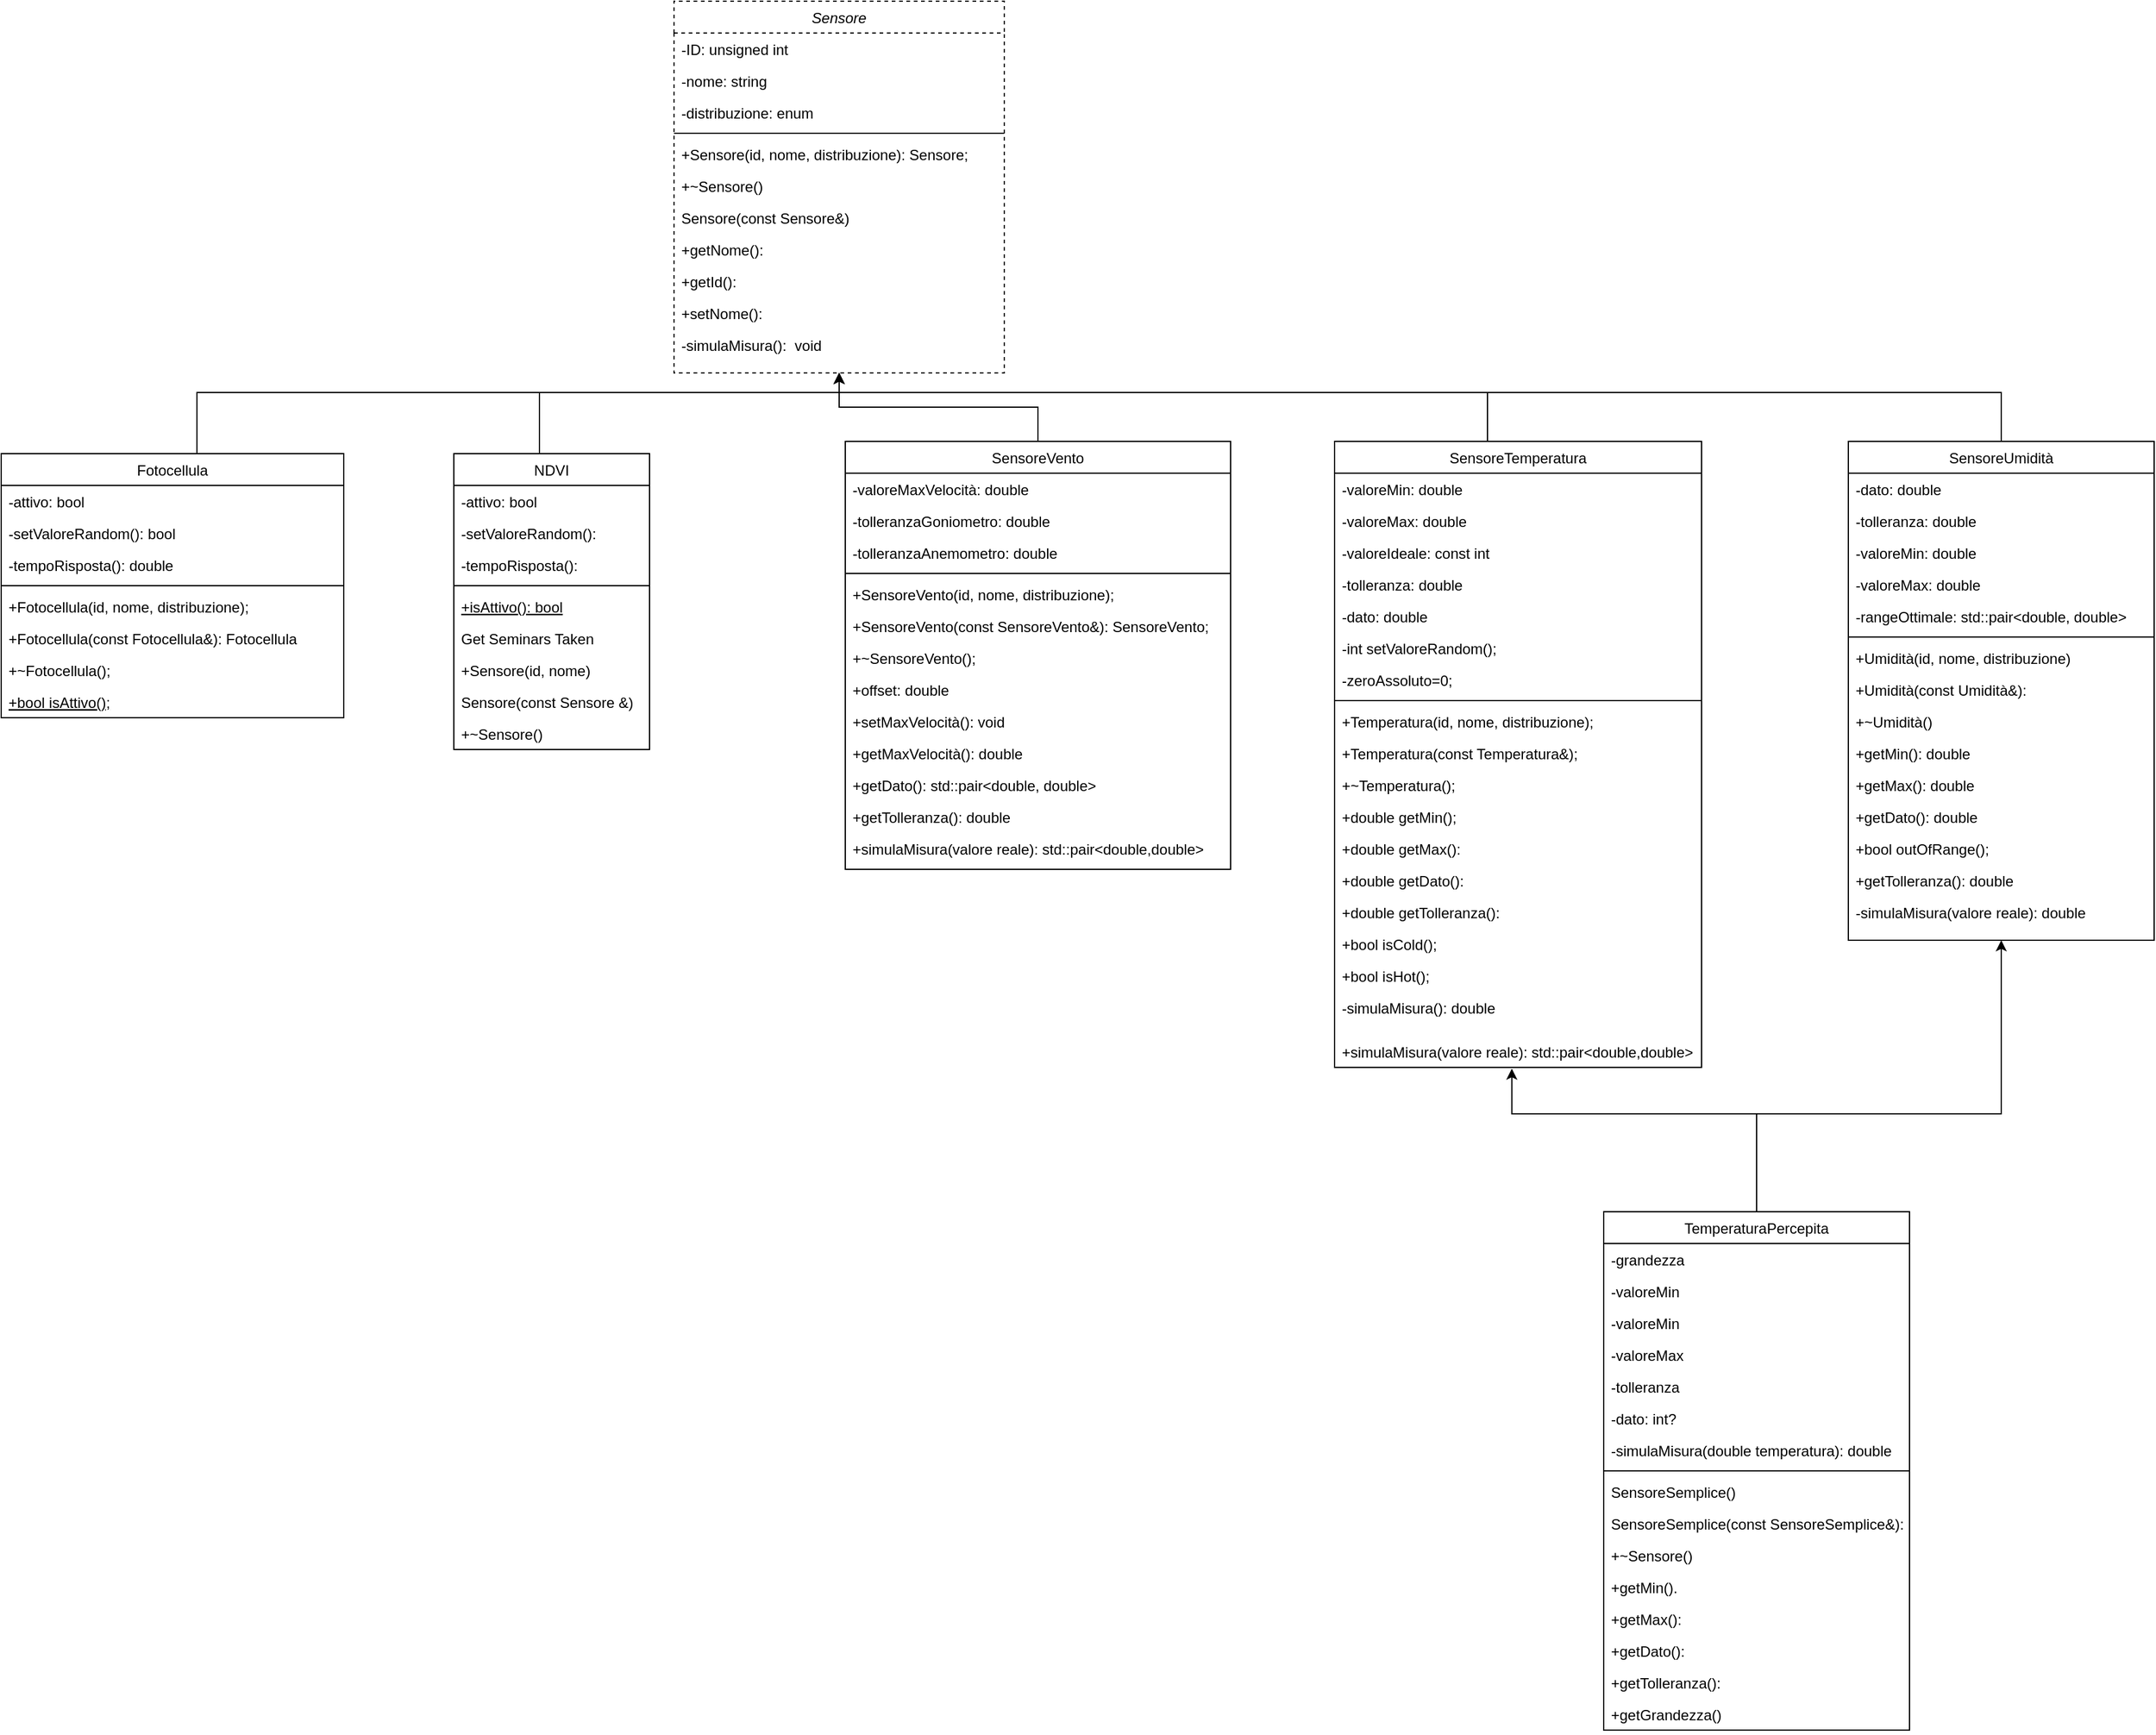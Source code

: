 <mxfile version="24.3.1" type="github">
  <diagram id="C5RBs43oDa-KdzZeNtuy" name="Page-1">
    <mxGraphModel dx="1877" dy="557" grid="1" gridSize="10" guides="1" tooltips="1" connect="0" arrows="1" fold="1" page="1" pageScale="1" pageWidth="827" pageHeight="1169" math="0" shadow="0">
      <root>
        <mxCell id="WIyWlLk6GJQsqaUBKTNV-0" />
        <mxCell id="WIyWlLk6GJQsqaUBKTNV-1" parent="WIyWlLk6GJQsqaUBKTNV-0" />
        <mxCell id="zkfFHV4jXpPFQw0GAbJ--0" value="Sensore" style="swimlane;fontStyle=2;align=center;verticalAlign=top;childLayout=stackLayout;horizontal=1;startSize=26;horizontalStack=0;resizeParent=1;resizeLast=0;collapsible=1;marginBottom=0;rounded=0;shadow=0;strokeWidth=1;dashed=1;" parent="WIyWlLk6GJQsqaUBKTNV-1" vertex="1">
          <mxGeometry x="390" y="40" width="270" height="304" as="geometry">
            <mxRectangle x="230" y="140" width="160" height="26" as="alternateBounds" />
          </mxGeometry>
        </mxCell>
        <mxCell id="zkfFHV4jXpPFQw0GAbJ--1" value="-ID: unsigned int" style="text;align=left;verticalAlign=top;spacingLeft=4;spacingRight=4;overflow=hidden;rotatable=0;points=[[0,0.5],[1,0.5]];portConstraint=eastwest;" parent="zkfFHV4jXpPFQw0GAbJ--0" vertex="1">
          <mxGeometry y="26" width="270" height="26" as="geometry" />
        </mxCell>
        <mxCell id="zkfFHV4jXpPFQw0GAbJ--2" value="-nome: string" style="text;align=left;verticalAlign=top;spacingLeft=4;spacingRight=4;overflow=hidden;rotatable=0;points=[[0,0.5],[1,0.5]];portConstraint=eastwest;rounded=0;shadow=0;html=0;" parent="zkfFHV4jXpPFQw0GAbJ--0" vertex="1">
          <mxGeometry y="52" width="270" height="26" as="geometry" />
        </mxCell>
        <mxCell id="kGEl8Q1DOdGZULS669kn-4" value="-distribuzione: enum" style="text;align=left;verticalAlign=top;spacingLeft=4;spacingRight=4;overflow=hidden;rotatable=0;points=[[0,0.5],[1,0.5]];portConstraint=eastwest;rounded=0;shadow=0;html=0;" parent="zkfFHV4jXpPFQw0GAbJ--0" vertex="1">
          <mxGeometry y="78" width="270" height="26" as="geometry" />
        </mxCell>
        <mxCell id="zkfFHV4jXpPFQw0GAbJ--4" value="" style="line;html=1;strokeWidth=1;align=left;verticalAlign=middle;spacingTop=-1;spacingLeft=3;spacingRight=3;rotatable=0;labelPosition=right;points=[];portConstraint=eastwest;" parent="zkfFHV4jXpPFQw0GAbJ--0" vertex="1">
          <mxGeometry y="104" width="270" height="8" as="geometry" />
        </mxCell>
        <mxCell id="zkfFHV4jXpPFQw0GAbJ--5" value="+Sensore(id, nome, distribuzione): Sensore;" style="text;align=left;verticalAlign=top;spacingLeft=4;spacingRight=4;overflow=hidden;rotatable=0;points=[[0,0.5],[1,0.5]];portConstraint=eastwest;" parent="zkfFHV4jXpPFQw0GAbJ--0" vertex="1">
          <mxGeometry y="112" width="270" height="26" as="geometry" />
        </mxCell>
        <mxCell id="AxRM9cbiCT73EP6zyEeg-0" value="+~Sensore()" style="text;align=left;verticalAlign=top;spacingLeft=4;spacingRight=4;overflow=hidden;rotatable=0;points=[[0,0.5],[1,0.5]];portConstraint=eastwest;" parent="zkfFHV4jXpPFQw0GAbJ--0" vertex="1">
          <mxGeometry y="138" width="270" height="26" as="geometry" />
        </mxCell>
        <mxCell id="AxRM9cbiCT73EP6zyEeg-1" value="Sensore(const Sensore&amp;amp;)" style="text;strokeColor=none;fillColor=none;align=left;verticalAlign=top;spacingLeft=4;spacingRight=4;overflow=hidden;rotatable=0;points=[[0,0.5],[1,0.5]];portConstraint=eastwest;whiteSpace=wrap;html=1;" parent="zkfFHV4jXpPFQw0GAbJ--0" vertex="1">
          <mxGeometry y="164" width="270" height="26" as="geometry" />
        </mxCell>
        <mxCell id="AxRM9cbiCT73EP6zyEeg-2" value="+getNome():&amp;nbsp;" style="text;strokeColor=none;fillColor=none;align=left;verticalAlign=top;spacingLeft=4;spacingRight=4;overflow=hidden;rotatable=0;points=[[0,0.5],[1,0.5]];portConstraint=eastwest;whiteSpace=wrap;html=1;" parent="zkfFHV4jXpPFQw0GAbJ--0" vertex="1">
          <mxGeometry y="190" width="270" height="26" as="geometry" />
        </mxCell>
        <mxCell id="AxRM9cbiCT73EP6zyEeg-3" value="+getId():&amp;nbsp;" style="text;strokeColor=none;fillColor=none;align=left;verticalAlign=top;spacingLeft=4;spacingRight=4;overflow=hidden;rotatable=0;points=[[0,0.5],[1,0.5]];portConstraint=eastwest;whiteSpace=wrap;html=1;dashed=1;" parent="zkfFHV4jXpPFQw0GAbJ--0" vertex="1">
          <mxGeometry y="216" width="270" height="26" as="geometry" />
        </mxCell>
        <mxCell id="AxRM9cbiCT73EP6zyEeg-4" value="+setNome():&amp;nbsp;" style="text;strokeColor=none;fillColor=none;align=left;verticalAlign=top;spacingLeft=4;spacingRight=4;overflow=hidden;rotatable=0;points=[[0,0.5],[1,0.5]];portConstraint=eastwest;whiteSpace=wrap;html=1;" parent="zkfFHV4jXpPFQw0GAbJ--0" vertex="1">
          <mxGeometry y="242" width="270" height="26" as="geometry" />
        </mxCell>
        <mxCell id="7-_E1DtSkSHsQcUA3A1I-1" value="-simulaMisura():&amp;nbsp; void" style="text;strokeColor=none;fillColor=none;align=left;verticalAlign=top;spacingLeft=4;spacingRight=4;overflow=hidden;rotatable=0;points=[[0,0.5],[1,0.5]];portConstraint=eastwest;whiteSpace=wrap;html=1;" vertex="1" parent="zkfFHV4jXpPFQw0GAbJ--0">
          <mxGeometry y="268" width="270" height="36" as="geometry" />
        </mxCell>
        <mxCell id="r5KGYuu5yckSPK76WvNz-46" style="edgeStyle=orthogonalEdgeStyle;rounded=0;orthogonalLoop=1;jettySize=auto;html=1;entryX=0.5;entryY=1;entryDx=0;entryDy=0;" parent="WIyWlLk6GJQsqaUBKTNV-1" source="zkfFHV4jXpPFQw0GAbJ--6" target="zkfFHV4jXpPFQw0GAbJ--0" edge="1">
          <mxGeometry relative="1" as="geometry">
            <Array as="points">
              <mxPoint y="360" />
              <mxPoint x="525" y="360" />
            </Array>
          </mxGeometry>
        </mxCell>
        <mxCell id="zkfFHV4jXpPFQw0GAbJ--6" value="Fotocellula" style="swimlane;fontStyle=0;align=center;verticalAlign=top;childLayout=stackLayout;horizontal=1;startSize=26;horizontalStack=0;resizeParent=1;resizeLast=0;collapsible=1;marginBottom=0;rounded=0;shadow=0;strokeWidth=1;" parent="WIyWlLk6GJQsqaUBKTNV-1" vertex="1">
          <mxGeometry x="-160" y="410" width="280" height="216" as="geometry">
            <mxRectangle x="130" y="380" width="160" height="26" as="alternateBounds" />
          </mxGeometry>
        </mxCell>
        <mxCell id="zkfFHV4jXpPFQw0GAbJ--7" value="-attivo: bool" style="text;align=left;verticalAlign=top;spacingLeft=4;spacingRight=4;overflow=hidden;rotatable=0;points=[[0,0.5],[1,0.5]];portConstraint=eastwest;" parent="zkfFHV4jXpPFQw0GAbJ--6" vertex="1">
          <mxGeometry y="26" width="280" height="26" as="geometry" />
        </mxCell>
        <mxCell id="zkfFHV4jXpPFQw0GAbJ--22" value="-setValoreRandom(): bool" style="text;align=left;verticalAlign=top;spacingLeft=4;spacingRight=4;overflow=hidden;rotatable=0;points=[[0,0.5],[1,0.5]];portConstraint=eastwest;rounded=0;shadow=0;html=0;" parent="zkfFHV4jXpPFQw0GAbJ--6" vertex="1">
          <mxGeometry y="52" width="280" height="26" as="geometry" />
        </mxCell>
        <mxCell id="zkfFHV4jXpPFQw0GAbJ--8" value="-tempoRisposta(): double" style="text;align=left;verticalAlign=top;spacingLeft=4;spacingRight=4;overflow=hidden;rotatable=0;points=[[0,0.5],[1,0.5]];portConstraint=eastwest;rounded=0;shadow=0;html=0;" parent="zkfFHV4jXpPFQw0GAbJ--6" vertex="1">
          <mxGeometry y="78" width="280" height="26" as="geometry" />
        </mxCell>
        <mxCell id="zkfFHV4jXpPFQw0GAbJ--9" value="" style="line;html=1;strokeWidth=1;align=left;verticalAlign=middle;spacingTop=-1;spacingLeft=3;spacingRight=3;rotatable=0;labelPosition=right;points=[];portConstraint=eastwest;" parent="zkfFHV4jXpPFQw0GAbJ--6" vertex="1">
          <mxGeometry y="104" width="280" height="8" as="geometry" />
        </mxCell>
        <mxCell id="2eXR21k5orfcxpdaNGpo-8" value="+Fotocellula(id, nome, distribuzione);" style="text;align=left;verticalAlign=top;spacingLeft=4;spacingRight=4;overflow=hidden;rotatable=0;points=[[0,0.5],[1,0.5]];portConstraint=eastwest;" parent="zkfFHV4jXpPFQw0GAbJ--6" vertex="1">
          <mxGeometry y="112" width="280" height="26" as="geometry" />
        </mxCell>
        <mxCell id="bb93dg1l9wnaErBqIvQL-0" value="+Fotocellula(const Fotocellula&amp;): Fotocellula" style="text;align=left;verticalAlign=top;spacingLeft=4;spacingRight=4;overflow=hidden;rotatable=0;points=[[0,0.5],[1,0.5]];portConstraint=eastwest;" parent="zkfFHV4jXpPFQw0GAbJ--6" vertex="1">
          <mxGeometry y="138" width="280" height="26" as="geometry" />
        </mxCell>
        <mxCell id="2eXR21k5orfcxpdaNGpo-9" value="+~Fotocellula();" style="text;align=left;verticalAlign=top;spacingLeft=4;spacingRight=4;overflow=hidden;rotatable=0;points=[[0,0.5],[1,0.5]];portConstraint=eastwest;" parent="zkfFHV4jXpPFQw0GAbJ--6" vertex="1">
          <mxGeometry y="164" width="280" height="26" as="geometry" />
        </mxCell>
        <mxCell id="zkfFHV4jXpPFQw0GAbJ--10" value="+bool isAttivo();" style="text;align=left;verticalAlign=top;spacingLeft=4;spacingRight=4;overflow=hidden;rotatable=0;points=[[0,0.5],[1,0.5]];portConstraint=eastwest;fontStyle=4" parent="zkfFHV4jXpPFQw0GAbJ--6" vertex="1">
          <mxGeometry y="190" width="280" height="26" as="geometry" />
        </mxCell>
        <mxCell id="r5KGYuu5yckSPK76WvNz-45" style="edgeStyle=orthogonalEdgeStyle;rounded=0;orthogonalLoop=1;jettySize=auto;html=1;entryX=0.5;entryY=1;entryDx=0;entryDy=0;" parent="WIyWlLk6GJQsqaUBKTNV-1" target="zkfFHV4jXpPFQw0GAbJ--0" edge="1">
          <mxGeometry relative="1" as="geometry">
            <Array as="points">
              <mxPoint x="1055" y="360" />
              <mxPoint x="525" y="360" />
            </Array>
            <mxPoint x="1055" y="400" as="sourcePoint" />
          </mxGeometry>
        </mxCell>
        <mxCell id="r5KGYuu5yckSPK76WvNz-47" style="edgeStyle=orthogonalEdgeStyle;rounded=0;orthogonalLoop=1;jettySize=auto;html=1;entryX=0.5;entryY=1;entryDx=0;entryDy=0;" parent="WIyWlLk6GJQsqaUBKTNV-1" source="AxRM9cbiCT73EP6zyEeg-12" target="zkfFHV4jXpPFQw0GAbJ--0" edge="1">
          <mxGeometry relative="1" as="geometry" />
        </mxCell>
        <mxCell id="AxRM9cbiCT73EP6zyEeg-12" value="SensoreVento" style="swimlane;fontStyle=0;align=center;verticalAlign=top;childLayout=stackLayout;horizontal=1;startSize=26;horizontalStack=0;resizeParent=1;resizeLast=0;collapsible=1;marginBottom=0;rounded=0;shadow=0;strokeWidth=1;" parent="WIyWlLk6GJQsqaUBKTNV-1" vertex="1">
          <mxGeometry x="530" y="400" width="315" height="350" as="geometry">
            <mxRectangle x="550" y="140" width="160" height="26" as="alternateBounds" />
          </mxGeometry>
        </mxCell>
        <mxCell id="r5KGYuu5yckSPK76WvNz-22" value="-valoreMaxVelocità: double" style="text;align=left;verticalAlign=top;spacingLeft=4;spacingRight=4;overflow=hidden;rotatable=0;points=[[0,0.5],[1,0.5]];portConstraint=eastwest;rounded=0;shadow=0;html=0;" parent="AxRM9cbiCT73EP6zyEeg-12" vertex="1">
          <mxGeometry y="26" width="315" height="26" as="geometry" />
        </mxCell>
        <mxCell id="r5KGYuu5yckSPK76WvNz-23" value="-tolleranzaGoniometro: double" style="text;align=left;verticalAlign=top;spacingLeft=4;spacingRight=4;overflow=hidden;rotatable=0;points=[[0,0.5],[1,0.5]];portConstraint=eastwest;rounded=0;shadow=0;html=0;" parent="AxRM9cbiCT73EP6zyEeg-12" vertex="1">
          <mxGeometry y="52" width="315" height="26" as="geometry" />
        </mxCell>
        <mxCell id="kGEl8Q1DOdGZULS669kn-0" value="-tolleranzaAnemometro: double" style="text;align=left;verticalAlign=top;spacingLeft=4;spacingRight=4;overflow=hidden;rotatable=0;points=[[0,0.5],[1,0.5]];portConstraint=eastwest;rounded=0;shadow=0;html=0;" parent="AxRM9cbiCT73EP6zyEeg-12" vertex="1">
          <mxGeometry y="78" width="315" height="26" as="geometry" />
        </mxCell>
        <mxCell id="AxRM9cbiCT73EP6zyEeg-19" value="" style="line;html=1;strokeWidth=1;align=left;verticalAlign=middle;spacingTop=-1;spacingLeft=3;spacingRight=3;rotatable=0;labelPosition=right;points=[];portConstraint=eastwest;" parent="AxRM9cbiCT73EP6zyEeg-12" vertex="1">
          <mxGeometry y="104" width="315" height="8" as="geometry" />
        </mxCell>
        <mxCell id="AxRM9cbiCT73EP6zyEeg-20" value="+SensoreVento(id, nome, distribuzione);" style="text;align=left;verticalAlign=top;spacingLeft=4;spacingRight=4;overflow=hidden;rotatable=0;points=[[0,0.5],[1,0.5]];portConstraint=eastwest;" parent="AxRM9cbiCT73EP6zyEeg-12" vertex="1">
          <mxGeometry y="112" width="315" height="26" as="geometry" />
        </mxCell>
        <mxCell id="AxRM9cbiCT73EP6zyEeg-21" value="+SensoreVento(const SensoreVento&amp;): SensoreVento;" style="text;align=left;verticalAlign=top;spacingLeft=4;spacingRight=4;overflow=hidden;rotatable=0;points=[[0,0.5],[1,0.5]];portConstraint=eastwest;" parent="AxRM9cbiCT73EP6zyEeg-12" vertex="1">
          <mxGeometry y="138" width="315" height="26" as="geometry" />
        </mxCell>
        <mxCell id="AxRM9cbiCT73EP6zyEeg-22" value="+~SensoreVento();" style="text;align=left;verticalAlign=top;spacingLeft=4;spacingRight=4;overflow=hidden;rotatable=0;points=[[0,0.5],[1,0.5]];portConstraint=eastwest;" parent="AxRM9cbiCT73EP6zyEeg-12" vertex="1">
          <mxGeometry y="164" width="315" height="26" as="geometry" />
        </mxCell>
        <mxCell id="AxRM9cbiCT73EP6zyEeg-16" value="+offset: double" style="text;align=left;verticalAlign=top;spacingLeft=4;spacingRight=4;overflow=hidden;rotatable=0;points=[[0,0.5],[1,0.5]];portConstraint=eastwest;rounded=0;shadow=0;html=0;" parent="AxRM9cbiCT73EP6zyEeg-12" vertex="1">
          <mxGeometry y="190" width="315" height="26" as="geometry" />
        </mxCell>
        <mxCell id="AxRM9cbiCT73EP6zyEeg-23" value="+setMax&lt;span style=&quot;text-wrap: nowrap;&quot;&gt;Velocità&lt;/span&gt;(): void" style="text;strokeColor=none;fillColor=none;align=left;verticalAlign=top;spacingLeft=4;spacingRight=4;overflow=hidden;rotatable=0;points=[[0,0.5],[1,0.5]];portConstraint=eastwest;whiteSpace=wrap;html=1;" parent="AxRM9cbiCT73EP6zyEeg-12" vertex="1">
          <mxGeometry y="216" width="315" height="26" as="geometry" />
        </mxCell>
        <mxCell id="AxRM9cbiCT73EP6zyEeg-24" value="+getMax&lt;span style=&quot;text-wrap: nowrap;&quot;&gt;Velocità&lt;/span&gt;(): double" style="text;strokeColor=none;fillColor=none;align=left;verticalAlign=top;spacingLeft=4;spacingRight=4;overflow=hidden;rotatable=0;points=[[0,0.5],[1,0.5]];portConstraint=eastwest;whiteSpace=wrap;html=1;" parent="AxRM9cbiCT73EP6zyEeg-12" vertex="1">
          <mxGeometry y="242" width="315" height="26" as="geometry" />
        </mxCell>
        <mxCell id="AxRM9cbiCT73EP6zyEeg-25" value="+getDato(): std::pair&amp;lt;double, double&amp;gt;" style="text;strokeColor=none;fillColor=none;align=left;verticalAlign=top;spacingLeft=4;spacingRight=4;overflow=hidden;rotatable=0;points=[[0,0.5],[1,0.5]];portConstraint=eastwest;whiteSpace=wrap;html=1;" parent="AxRM9cbiCT73EP6zyEeg-12" vertex="1">
          <mxGeometry y="268" width="315" height="26" as="geometry" />
        </mxCell>
        <mxCell id="AxRM9cbiCT73EP6zyEeg-26" value="+getTolleranza(): double" style="text;strokeColor=none;fillColor=none;align=left;verticalAlign=top;spacingLeft=4;spacingRight=4;overflow=hidden;rotatable=0;points=[[0,0.5],[1,0.5]];portConstraint=eastwest;whiteSpace=wrap;html=1;" parent="AxRM9cbiCT73EP6zyEeg-12" vertex="1">
          <mxGeometry y="294" width="315" height="26" as="geometry" />
        </mxCell>
        <mxCell id="kGEl8Q1DOdGZULS669kn-6" value="+simulaMisura(valore reale): std::pair&amp;lt;double,double&amp;gt;" style="text;strokeColor=none;fillColor=none;align=left;verticalAlign=top;spacingLeft=4;spacingRight=4;overflow=hidden;rotatable=0;points=[[0,0.5],[1,0.5]];portConstraint=eastwest;whiteSpace=wrap;html=1;" parent="AxRM9cbiCT73EP6zyEeg-12" vertex="1">
          <mxGeometry y="320" width="315" height="30" as="geometry" />
        </mxCell>
        <mxCell id="r5KGYuu5yckSPK76WvNz-1" value="SensoreTemperatura" style="swimlane;fontStyle=0;align=center;verticalAlign=top;childLayout=stackLayout;horizontal=1;startSize=26;horizontalStack=0;resizeParent=1;resizeLast=0;collapsible=1;marginBottom=0;rounded=0;shadow=0;strokeWidth=1;" parent="WIyWlLk6GJQsqaUBKTNV-1" vertex="1">
          <mxGeometry x="930" y="400" width="300" height="512" as="geometry">
            <mxRectangle x="550" y="140" width="160" height="26" as="alternateBounds" />
          </mxGeometry>
        </mxCell>
        <mxCell id="r5KGYuu5yckSPK76WvNz-3" value="-valoreMin: double" style="text;align=left;verticalAlign=top;spacingLeft=4;spacingRight=4;overflow=hidden;rotatable=0;points=[[0,0.5],[1,0.5]];portConstraint=eastwest;rounded=0;shadow=0;html=0;" parent="r5KGYuu5yckSPK76WvNz-1" vertex="1">
          <mxGeometry y="26" width="300" height="26" as="geometry" />
        </mxCell>
        <mxCell id="r5KGYuu5yckSPK76WvNz-5" value="-valoreMax: double" style="text;align=left;verticalAlign=top;spacingLeft=4;spacingRight=4;overflow=hidden;rotatable=0;points=[[0,0.5],[1,0.5]];portConstraint=eastwest;rounded=0;shadow=0;html=0;" parent="r5KGYuu5yckSPK76WvNz-1" vertex="1">
          <mxGeometry y="52" width="300" height="26" as="geometry" />
        </mxCell>
        <mxCell id="2eXR21k5orfcxpdaNGpo-2" value="-valoreIdeale: const int" style="text;align=left;verticalAlign=top;spacingLeft=4;spacingRight=4;overflow=hidden;rotatable=0;points=[[0,0.5],[1,0.5]];portConstraint=eastwest;rounded=0;shadow=0;html=0;" parent="r5KGYuu5yckSPK76WvNz-1" vertex="1">
          <mxGeometry y="78" width="300" height="26" as="geometry" />
        </mxCell>
        <mxCell id="r5KGYuu5yckSPK76WvNz-6" value="-tolleranza: double" style="text;align=left;verticalAlign=top;spacingLeft=4;spacingRight=4;overflow=hidden;rotatable=0;points=[[0,0.5],[1,0.5]];portConstraint=eastwest;rounded=0;shadow=0;html=0;" parent="r5KGYuu5yckSPK76WvNz-1" vertex="1">
          <mxGeometry y="104" width="300" height="26" as="geometry" />
        </mxCell>
        <mxCell id="r5KGYuu5yckSPK76WvNz-7" value="-dato: double" style="text;strokeColor=none;fillColor=none;align=left;verticalAlign=top;spacingLeft=4;spacingRight=4;overflow=hidden;rotatable=0;points=[[0,0.5],[1,0.5]];portConstraint=eastwest;whiteSpace=wrap;html=1;" parent="r5KGYuu5yckSPK76WvNz-1" vertex="1">
          <mxGeometry y="130" width="300" height="26" as="geometry" />
        </mxCell>
        <mxCell id="r5KGYuu5yckSPK76WvNz-8" value="-int setValoreRandom();" style="text;align=left;verticalAlign=top;spacingLeft=4;spacingRight=4;overflow=hidden;rotatable=0;points=[[0,0.5],[1,0.5]];portConstraint=eastwest;rounded=0;shadow=0;html=0;" parent="r5KGYuu5yckSPK76WvNz-1" vertex="1">
          <mxGeometry y="156" width="300" height="26" as="geometry" />
        </mxCell>
        <mxCell id="bb93dg1l9wnaErBqIvQL-2" value="-zeroAssoluto=0;" style="text;align=left;verticalAlign=top;spacingLeft=4;spacingRight=4;overflow=hidden;rotatable=0;points=[[0,0.5],[1,0.5]];portConstraint=eastwest;rounded=0;shadow=0;html=0;" parent="r5KGYuu5yckSPK76WvNz-1" vertex="1">
          <mxGeometry y="182" width="300" height="26" as="geometry" />
        </mxCell>
        <mxCell id="r5KGYuu5yckSPK76WvNz-9" value="" style="line;html=1;strokeWidth=1;align=left;verticalAlign=middle;spacingTop=-1;spacingLeft=3;spacingRight=3;rotatable=0;labelPosition=right;points=[];portConstraint=eastwest;" parent="r5KGYuu5yckSPK76WvNz-1" vertex="1">
          <mxGeometry y="208" width="300" height="8" as="geometry" />
        </mxCell>
        <mxCell id="r5KGYuu5yckSPK76WvNz-11" value="+Temperatura(id, nome, distribuzione);" style="text;align=left;verticalAlign=top;spacingLeft=4;spacingRight=4;overflow=hidden;rotatable=0;points=[[0,0.5],[1,0.5]];portConstraint=eastwest;" parent="r5KGYuu5yckSPK76WvNz-1" vertex="1">
          <mxGeometry y="216" width="300" height="26" as="geometry" />
        </mxCell>
        <mxCell id="2eXR21k5orfcxpdaNGpo-5" value="+Temperatura(const Temperatura&amp;);" style="text;align=left;verticalAlign=top;spacingLeft=4;spacingRight=4;overflow=hidden;rotatable=0;points=[[0,0.5],[1,0.5]];portConstraint=eastwest;" parent="r5KGYuu5yckSPK76WvNz-1" vertex="1">
          <mxGeometry y="242" width="300" height="26" as="geometry" />
        </mxCell>
        <mxCell id="r5KGYuu5yckSPK76WvNz-12" value="+~Temperatura();" style="text;align=left;verticalAlign=top;spacingLeft=4;spacingRight=4;overflow=hidden;rotatable=0;points=[[0,0.5],[1,0.5]];portConstraint=eastwest;" parent="r5KGYuu5yckSPK76WvNz-1" vertex="1">
          <mxGeometry y="268" width="300" height="26" as="geometry" />
        </mxCell>
        <mxCell id="r5KGYuu5yckSPK76WvNz-13" value="+double getMin();" style="text;strokeColor=none;fillColor=none;align=left;verticalAlign=top;spacingLeft=4;spacingRight=4;overflow=hidden;rotatable=0;points=[[0,0.5],[1,0.5]];portConstraint=eastwest;whiteSpace=wrap;html=1;" parent="r5KGYuu5yckSPK76WvNz-1" vertex="1">
          <mxGeometry y="294" width="300" height="26" as="geometry" />
        </mxCell>
        <mxCell id="r5KGYuu5yckSPK76WvNz-14" value="+double getMax():" style="text;strokeColor=none;fillColor=none;align=left;verticalAlign=top;spacingLeft=4;spacingRight=4;overflow=hidden;rotatable=0;points=[[0,0.5],[1,0.5]];portConstraint=eastwest;whiteSpace=wrap;html=1;" parent="r5KGYuu5yckSPK76WvNz-1" vertex="1">
          <mxGeometry y="320" width="300" height="26" as="geometry" />
        </mxCell>
        <mxCell id="r5KGYuu5yckSPK76WvNz-15" value="+double getDato():" style="text;strokeColor=none;fillColor=none;align=left;verticalAlign=top;spacingLeft=4;spacingRight=4;overflow=hidden;rotatable=0;points=[[0,0.5],[1,0.5]];portConstraint=eastwest;whiteSpace=wrap;html=1;" parent="r5KGYuu5yckSPK76WvNz-1" vertex="1">
          <mxGeometry y="346" width="300" height="26" as="geometry" />
        </mxCell>
        <mxCell id="r5KGYuu5yckSPK76WvNz-16" value="+double getTolleranza():" style="text;strokeColor=none;fillColor=none;align=left;verticalAlign=top;spacingLeft=4;spacingRight=4;overflow=hidden;rotatable=0;points=[[0,0.5],[1,0.5]];portConstraint=eastwest;whiteSpace=wrap;html=1;" parent="r5KGYuu5yckSPK76WvNz-1" vertex="1">
          <mxGeometry y="372" width="300" height="26" as="geometry" />
        </mxCell>
        <mxCell id="2eXR21k5orfcxpdaNGpo-4" value="&lt;div&gt;+bool isCold();&lt;/div&gt;" style="text;strokeColor=none;fillColor=none;align=left;verticalAlign=top;spacingLeft=4;spacingRight=4;overflow=hidden;rotatable=0;points=[[0,0.5],[1,0.5]];portConstraint=eastwest;whiteSpace=wrap;html=1;" parent="r5KGYuu5yckSPK76WvNz-1" vertex="1">
          <mxGeometry y="398" width="300" height="26" as="geometry" />
        </mxCell>
        <mxCell id="2eXR21k5orfcxpdaNGpo-3" value="&lt;div&gt;+bool isHot();&lt;/div&gt;" style="text;strokeColor=none;fillColor=none;align=left;verticalAlign=top;spacingLeft=4;spacingRight=4;overflow=hidden;rotatable=0;points=[[0,0.5],[1,0.5]];portConstraint=eastwest;whiteSpace=wrap;html=1;" parent="r5KGYuu5yckSPK76WvNz-1" vertex="1">
          <mxGeometry y="424" width="300" height="26" as="geometry" />
        </mxCell>
        <mxCell id="7-_E1DtSkSHsQcUA3A1I-0" value="-simulaMisura(): double&amp;nbsp;" style="text;strokeColor=none;fillColor=none;align=left;verticalAlign=top;spacingLeft=4;spacingRight=4;overflow=hidden;rotatable=0;points=[[0,0.5],[1,0.5]];portConstraint=eastwest;whiteSpace=wrap;html=1;" vertex="1" parent="r5KGYuu5yckSPK76WvNz-1">
          <mxGeometry y="450" width="300" height="36" as="geometry" />
        </mxCell>
        <mxCell id="bb93dg1l9wnaErBqIvQL-1" value="+simulaMisura(valore reale): std::pair&amp;lt;double,double&amp;gt;" style="text;strokeColor=none;fillColor=none;align=left;verticalAlign=top;spacingLeft=4;spacingRight=4;overflow=hidden;rotatable=0;points=[[0,0.5],[1,0.5]];portConstraint=eastwest;whiteSpace=wrap;html=1;" parent="r5KGYuu5yckSPK76WvNz-1" vertex="1">
          <mxGeometry y="486" width="300" height="26" as="geometry" />
        </mxCell>
        <mxCell id="2eXR21k5orfcxpdaNGpo-14" style="edgeStyle=orthogonalEdgeStyle;rounded=0;orthogonalLoop=1;jettySize=auto;html=1;entryX=0.5;entryY=1;entryDx=0;entryDy=0;" parent="WIyWlLk6GJQsqaUBKTNV-1" source="r5KGYuu5yckSPK76WvNz-18" target="zkfFHV4jXpPFQw0GAbJ--0" edge="1">
          <mxGeometry relative="1" as="geometry">
            <Array as="points">
              <mxPoint x="1475" y="360" />
              <mxPoint x="525" y="360" />
            </Array>
          </mxGeometry>
        </mxCell>
        <mxCell id="r5KGYuu5yckSPK76WvNz-18" value="SensoreUmidità" style="swimlane;fontStyle=0;align=center;verticalAlign=top;childLayout=stackLayout;horizontal=1;startSize=26;horizontalStack=0;resizeParent=1;resizeLast=0;collapsible=1;marginBottom=0;rounded=0;shadow=0;strokeWidth=1;" parent="WIyWlLk6GJQsqaUBKTNV-1" vertex="1">
          <mxGeometry x="1350" y="400" width="250" height="408" as="geometry">
            <mxRectangle x="550" y="140" width="160" height="26" as="alternateBounds" />
          </mxGeometry>
        </mxCell>
        <mxCell id="r5KGYuu5yckSPK76WvNz-24" value="-dato&lt;span style=&quot;text-wrap: nowrap;&quot;&gt;: double&lt;/span&gt;" style="text;strokeColor=none;fillColor=none;align=left;verticalAlign=top;spacingLeft=4;spacingRight=4;overflow=hidden;rotatable=0;points=[[0,0.5],[1,0.5]];portConstraint=eastwest;whiteSpace=wrap;html=1;" parent="r5KGYuu5yckSPK76WvNz-18" vertex="1">
          <mxGeometry y="26" width="250" height="26" as="geometry" />
        </mxCell>
        <mxCell id="kGEl8Q1DOdGZULS669kn-1" value="-tolleranza: double" style="text;align=left;verticalAlign=top;spacingLeft=4;spacingRight=4;overflow=hidden;rotatable=0;points=[[0,0.5],[1,0.5]];portConstraint=eastwest;rounded=0;shadow=0;html=0;" parent="r5KGYuu5yckSPK76WvNz-18" vertex="1">
          <mxGeometry y="52" width="250" height="26" as="geometry" />
        </mxCell>
        <mxCell id="bb93dg1l9wnaErBqIvQL-4" value="-valoreMin: double" style="text;align=left;verticalAlign=top;spacingLeft=4;spacingRight=4;overflow=hidden;rotatable=0;points=[[0,0.5],[1,0.5]];portConstraint=eastwest;rounded=0;shadow=0;html=0;" parent="r5KGYuu5yckSPK76WvNz-18" vertex="1">
          <mxGeometry y="78" width="250" height="26" as="geometry" />
        </mxCell>
        <mxCell id="bb93dg1l9wnaErBqIvQL-5" value="-valoreMax: double" style="text;align=left;verticalAlign=top;spacingLeft=4;spacingRight=4;overflow=hidden;rotatable=0;points=[[0,0.5],[1,0.5]];portConstraint=eastwest;rounded=0;shadow=0;html=0;" parent="r5KGYuu5yckSPK76WvNz-18" vertex="1">
          <mxGeometry y="104" width="250" height="26" as="geometry" />
        </mxCell>
        <mxCell id="bb93dg1l9wnaErBqIvQL-6" value="-rangeOttimale: std::pair&lt;double, double&gt;" style="text;align=left;verticalAlign=top;spacingLeft=4;spacingRight=4;overflow=hidden;rotatable=0;points=[[0,0.5],[1,0.5]];portConstraint=eastwest;rounded=0;shadow=0;html=0;" parent="r5KGYuu5yckSPK76WvNz-18" vertex="1">
          <mxGeometry y="130" width="250" height="26" as="geometry" />
        </mxCell>
        <mxCell id="r5KGYuu5yckSPK76WvNz-26" value="" style="line;html=1;strokeWidth=1;align=left;verticalAlign=middle;spacingTop=-1;spacingLeft=3;spacingRight=3;rotatable=0;labelPosition=right;points=[];portConstraint=eastwest;" parent="r5KGYuu5yckSPK76WvNz-18" vertex="1">
          <mxGeometry y="156" width="250" height="8" as="geometry" />
        </mxCell>
        <mxCell id="r5KGYuu5yckSPK76WvNz-27" value="+Umidità(id, nome, distribuzione)" style="text;align=left;verticalAlign=top;spacingLeft=4;spacingRight=4;overflow=hidden;rotatable=0;points=[[0,0.5],[1,0.5]];portConstraint=eastwest;" parent="r5KGYuu5yckSPK76WvNz-18" vertex="1">
          <mxGeometry y="164" width="250" height="26" as="geometry" />
        </mxCell>
        <mxCell id="r5KGYuu5yckSPK76WvNz-28" value="+Umidità(const Umidità&amp;):" style="text;align=left;verticalAlign=top;spacingLeft=4;spacingRight=4;overflow=hidden;rotatable=0;points=[[0,0.5],[1,0.5]];portConstraint=eastwest;" parent="r5KGYuu5yckSPK76WvNz-18" vertex="1">
          <mxGeometry y="190" width="250" height="26" as="geometry" />
        </mxCell>
        <mxCell id="r5KGYuu5yckSPK76WvNz-29" value="+~Umidità()" style="text;align=left;verticalAlign=top;spacingLeft=4;spacingRight=4;overflow=hidden;rotatable=0;points=[[0,0.5],[1,0.5]];portConstraint=eastwest;" parent="r5KGYuu5yckSPK76WvNz-18" vertex="1">
          <mxGeometry y="216" width="250" height="26" as="geometry" />
        </mxCell>
        <mxCell id="r5KGYuu5yckSPK76WvNz-30" value="+getMin(): double" style="text;strokeColor=none;fillColor=none;align=left;verticalAlign=top;spacingLeft=4;spacingRight=4;overflow=hidden;rotatable=0;points=[[0,0.5],[1,0.5]];portConstraint=eastwest;whiteSpace=wrap;html=1;" parent="r5KGYuu5yckSPK76WvNz-18" vertex="1">
          <mxGeometry y="242" width="250" height="26" as="geometry" />
        </mxCell>
        <mxCell id="r5KGYuu5yckSPK76WvNz-31" value="+getMax(): double" style="text;strokeColor=none;fillColor=none;align=left;verticalAlign=top;spacingLeft=4;spacingRight=4;overflow=hidden;rotatable=0;points=[[0,0.5],[1,0.5]];portConstraint=eastwest;whiteSpace=wrap;html=1;" parent="r5KGYuu5yckSPK76WvNz-18" vertex="1">
          <mxGeometry y="268" width="250" height="26" as="geometry" />
        </mxCell>
        <mxCell id="r5KGYuu5yckSPK76WvNz-32" value="+getDato(): double" style="text;strokeColor=none;fillColor=none;align=left;verticalAlign=top;spacingLeft=4;spacingRight=4;overflow=hidden;rotatable=0;points=[[0,0.5],[1,0.5]];portConstraint=eastwest;whiteSpace=wrap;html=1;" parent="r5KGYuu5yckSPK76WvNz-18" vertex="1">
          <mxGeometry y="294" width="250" height="26" as="geometry" />
        </mxCell>
        <mxCell id="bb93dg1l9wnaErBqIvQL-7" value="+bool outOfRange();" style="text;strokeColor=none;fillColor=none;align=left;verticalAlign=top;spacingLeft=4;spacingRight=4;overflow=hidden;rotatable=0;points=[[0,0.5],[1,0.5]];portConstraint=eastwest;whiteSpace=wrap;html=1;" parent="r5KGYuu5yckSPK76WvNz-18" vertex="1">
          <mxGeometry y="320" width="250" height="26" as="geometry" />
        </mxCell>
        <mxCell id="r5KGYuu5yckSPK76WvNz-33" value="+getTolleranza(): double" style="text;strokeColor=none;fillColor=none;align=left;verticalAlign=top;spacingLeft=4;spacingRight=4;overflow=hidden;rotatable=0;points=[[0,0.5],[1,0.5]];portConstraint=eastwest;whiteSpace=wrap;html=1;" parent="r5KGYuu5yckSPK76WvNz-18" vertex="1">
          <mxGeometry y="346" width="250" height="26" as="geometry" />
        </mxCell>
        <mxCell id="kGEl8Q1DOdGZULS669kn-5" value="-simulaMisura(valore reale): double&amp;nbsp;" style="text;strokeColor=none;fillColor=none;align=left;verticalAlign=top;spacingLeft=4;spacingRight=4;overflow=hidden;rotatable=0;points=[[0,0.5],[1,0.5]];portConstraint=eastwest;whiteSpace=wrap;html=1;" parent="r5KGYuu5yckSPK76WvNz-18" vertex="1">
          <mxGeometry y="372" width="250" height="36" as="geometry" />
        </mxCell>
        <mxCell id="2eXR21k5orfcxpdaNGpo-15" style="edgeStyle=orthogonalEdgeStyle;rounded=0;orthogonalLoop=1;jettySize=auto;html=1;entryX=0.5;entryY=1;entryDx=0;entryDy=0;" parent="WIyWlLk6GJQsqaUBKTNV-1" source="r5KGYuu5yckSPK76WvNz-48" target="r5KGYuu5yckSPK76WvNz-18" edge="1">
          <mxGeometry relative="1" as="geometry">
            <Array as="points">
              <mxPoint x="1275" y="950" />
              <mxPoint x="1475" y="950" />
            </Array>
          </mxGeometry>
        </mxCell>
        <mxCell id="r5KGYuu5yckSPK76WvNz-48" value="TemperaturaPercepita" style="swimlane;fontStyle=0;align=center;verticalAlign=top;childLayout=stackLayout;horizontal=1;startSize=26;horizontalStack=0;resizeParent=1;resizeLast=0;collapsible=1;marginBottom=0;rounded=0;shadow=0;strokeWidth=1;" parent="WIyWlLk6GJQsqaUBKTNV-1" vertex="1">
          <mxGeometry x="1150" y="1030" width="250" height="424" as="geometry">
            <mxRectangle x="550" y="140" width="160" height="26" as="alternateBounds" />
          </mxGeometry>
        </mxCell>
        <mxCell id="r5KGYuu5yckSPK76WvNz-49" value="-grandezza" style="text;align=left;verticalAlign=top;spacingLeft=4;spacingRight=4;overflow=hidden;rotatable=0;points=[[0,0.5],[1,0.5]];portConstraint=eastwest;" parent="r5KGYuu5yckSPK76WvNz-48" vertex="1">
          <mxGeometry y="26" width="250" height="26" as="geometry" />
        </mxCell>
        <mxCell id="r5KGYuu5yckSPK76WvNz-50" value="-valoreMin" style="text;align=left;verticalAlign=top;spacingLeft=4;spacingRight=4;overflow=hidden;rotatable=0;points=[[0,0.5],[1,0.5]];portConstraint=eastwest;rounded=0;shadow=0;html=0;" parent="r5KGYuu5yckSPK76WvNz-48" vertex="1">
          <mxGeometry y="52" width="250" height="26" as="geometry" />
        </mxCell>
        <mxCell id="r5KGYuu5yckSPK76WvNz-51" value="-valoreMin" style="text;align=left;verticalAlign=top;spacingLeft=4;spacingRight=4;overflow=hidden;rotatable=0;points=[[0,0.5],[1,0.5]];portConstraint=eastwest;rounded=0;shadow=0;html=0;" parent="r5KGYuu5yckSPK76WvNz-48" vertex="1">
          <mxGeometry y="78" width="250" height="26" as="geometry" />
        </mxCell>
        <mxCell id="r5KGYuu5yckSPK76WvNz-52" value="-valoreMax" style="text;align=left;verticalAlign=top;spacingLeft=4;spacingRight=4;overflow=hidden;rotatable=0;points=[[0,0.5],[1,0.5]];portConstraint=eastwest;rounded=0;shadow=0;html=0;" parent="r5KGYuu5yckSPK76WvNz-48" vertex="1">
          <mxGeometry y="104" width="250" height="26" as="geometry" />
        </mxCell>
        <mxCell id="r5KGYuu5yckSPK76WvNz-53" value="-tolleranza" style="text;align=left;verticalAlign=top;spacingLeft=4;spacingRight=4;overflow=hidden;rotatable=0;points=[[0,0.5],[1,0.5]];portConstraint=eastwest;rounded=0;shadow=0;html=0;" parent="r5KGYuu5yckSPK76WvNz-48" vertex="1">
          <mxGeometry y="130" width="250" height="26" as="geometry" />
        </mxCell>
        <mxCell id="r5KGYuu5yckSPK76WvNz-54" value="-dato: int?" style="text;strokeColor=none;fillColor=none;align=left;verticalAlign=top;spacingLeft=4;spacingRight=4;overflow=hidden;rotatable=0;points=[[0,0.5],[1,0.5]];portConstraint=eastwest;whiteSpace=wrap;html=1;" parent="r5KGYuu5yckSPK76WvNz-48" vertex="1">
          <mxGeometry y="156" width="250" height="26" as="geometry" />
        </mxCell>
        <mxCell id="r5KGYuu5yckSPK76WvNz-55" value="-simulaMisura(double temperatura): double " style="text;align=left;verticalAlign=top;spacingLeft=4;spacingRight=4;overflow=hidden;rotatable=0;points=[[0,0.5],[1,0.5]];portConstraint=eastwest;rounded=0;shadow=0;html=0;" parent="r5KGYuu5yckSPK76WvNz-48" vertex="1">
          <mxGeometry y="182" width="250" height="26" as="geometry" />
        </mxCell>
        <mxCell id="r5KGYuu5yckSPK76WvNz-56" value="" style="line;html=1;strokeWidth=1;align=left;verticalAlign=middle;spacingTop=-1;spacingLeft=3;spacingRight=3;rotatable=0;labelPosition=right;points=[];portConstraint=eastwest;" parent="r5KGYuu5yckSPK76WvNz-48" vertex="1">
          <mxGeometry y="208" width="250" height="8" as="geometry" />
        </mxCell>
        <mxCell id="r5KGYuu5yckSPK76WvNz-57" value="SensoreSemplice()" style="text;align=left;verticalAlign=top;spacingLeft=4;spacingRight=4;overflow=hidden;rotatable=0;points=[[0,0.5],[1,0.5]];portConstraint=eastwest;" parent="r5KGYuu5yckSPK76WvNz-48" vertex="1">
          <mxGeometry y="216" width="250" height="26" as="geometry" />
        </mxCell>
        <mxCell id="r5KGYuu5yckSPK76WvNz-58" value="SensoreSemplice(const SensoreSemplice&amp;):" style="text;align=left;verticalAlign=top;spacingLeft=4;spacingRight=4;overflow=hidden;rotatable=0;points=[[0,0.5],[1,0.5]];portConstraint=eastwest;" parent="r5KGYuu5yckSPK76WvNz-48" vertex="1">
          <mxGeometry y="242" width="250" height="26" as="geometry" />
        </mxCell>
        <mxCell id="r5KGYuu5yckSPK76WvNz-59" value="+~Sensore()" style="text;align=left;verticalAlign=top;spacingLeft=4;spacingRight=4;overflow=hidden;rotatable=0;points=[[0,0.5],[1,0.5]];portConstraint=eastwest;" parent="r5KGYuu5yckSPK76WvNz-48" vertex="1">
          <mxGeometry y="268" width="250" height="26" as="geometry" />
        </mxCell>
        <mxCell id="r5KGYuu5yckSPK76WvNz-60" value="+getMin()." style="text;strokeColor=none;fillColor=none;align=left;verticalAlign=top;spacingLeft=4;spacingRight=4;overflow=hidden;rotatable=0;points=[[0,0.5],[1,0.5]];portConstraint=eastwest;whiteSpace=wrap;html=1;" parent="r5KGYuu5yckSPK76WvNz-48" vertex="1">
          <mxGeometry y="294" width="250" height="26" as="geometry" />
        </mxCell>
        <mxCell id="r5KGYuu5yckSPK76WvNz-61" value="+getMax():" style="text;strokeColor=none;fillColor=none;align=left;verticalAlign=top;spacingLeft=4;spacingRight=4;overflow=hidden;rotatable=0;points=[[0,0.5],[1,0.5]];portConstraint=eastwest;whiteSpace=wrap;html=1;" parent="r5KGYuu5yckSPK76WvNz-48" vertex="1">
          <mxGeometry y="320" width="250" height="26" as="geometry" />
        </mxCell>
        <mxCell id="r5KGYuu5yckSPK76WvNz-62" value="+getDato():" style="text;strokeColor=none;fillColor=none;align=left;verticalAlign=top;spacingLeft=4;spacingRight=4;overflow=hidden;rotatable=0;points=[[0,0.5],[1,0.5]];portConstraint=eastwest;whiteSpace=wrap;html=1;" parent="r5KGYuu5yckSPK76WvNz-48" vertex="1">
          <mxGeometry y="346" width="250" height="26" as="geometry" />
        </mxCell>
        <mxCell id="r5KGYuu5yckSPK76WvNz-63" value="+getTolleranza():" style="text;strokeColor=none;fillColor=none;align=left;verticalAlign=top;spacingLeft=4;spacingRight=4;overflow=hidden;rotatable=0;points=[[0,0.5],[1,0.5]];portConstraint=eastwest;whiteSpace=wrap;html=1;" parent="r5KGYuu5yckSPK76WvNz-48" vertex="1">
          <mxGeometry y="372" width="250" height="26" as="geometry" />
        </mxCell>
        <mxCell id="r5KGYuu5yckSPK76WvNz-64" value="+getGrandezza()" style="text;strokeColor=none;fillColor=none;align=left;verticalAlign=top;spacingLeft=4;spacingRight=4;overflow=hidden;rotatable=0;points=[[0,0.5],[1,0.5]];portConstraint=eastwest;whiteSpace=wrap;html=1;" parent="r5KGYuu5yckSPK76WvNz-48" vertex="1">
          <mxGeometry y="398" width="250" height="26" as="geometry" />
        </mxCell>
        <mxCell id="2eXR21k5orfcxpdaNGpo-10" style="edgeStyle=orthogonalEdgeStyle;rounded=0;orthogonalLoop=1;jettySize=auto;html=1;entryX=0.5;entryY=1;entryDx=0;entryDy=0;" parent="WIyWlLk6GJQsqaUBKTNV-1" source="r5KGYuu5yckSPK76WvNz-69" target="zkfFHV4jXpPFQw0GAbJ--0" edge="1">
          <mxGeometry relative="1" as="geometry">
            <Array as="points">
              <mxPoint x="280" y="360" />
              <mxPoint x="525" y="360" />
            </Array>
          </mxGeometry>
        </mxCell>
        <mxCell id="r5KGYuu5yckSPK76WvNz-69" value="NDVI" style="swimlane;fontStyle=0;align=center;verticalAlign=top;childLayout=stackLayout;horizontal=1;startSize=26;horizontalStack=0;resizeParent=1;resizeLast=0;collapsible=1;marginBottom=0;rounded=0;shadow=0;strokeWidth=1;" parent="WIyWlLk6GJQsqaUBKTNV-1" vertex="1">
          <mxGeometry x="210" y="410" width="160" height="242" as="geometry">
            <mxRectangle x="130" y="380" width="160" height="26" as="alternateBounds" />
          </mxGeometry>
        </mxCell>
        <mxCell id="r5KGYuu5yckSPK76WvNz-70" value="-attivo: bool" style="text;align=left;verticalAlign=top;spacingLeft=4;spacingRight=4;overflow=hidden;rotatable=0;points=[[0,0.5],[1,0.5]];portConstraint=eastwest;" parent="r5KGYuu5yckSPK76WvNz-69" vertex="1">
          <mxGeometry y="26" width="160" height="26" as="geometry" />
        </mxCell>
        <mxCell id="r5KGYuu5yckSPK76WvNz-71" value="-setValoreRandom():" style="text;align=left;verticalAlign=top;spacingLeft=4;spacingRight=4;overflow=hidden;rotatable=0;points=[[0,0.5],[1,0.5]];portConstraint=eastwest;rounded=0;shadow=0;html=0;" parent="r5KGYuu5yckSPK76WvNz-69" vertex="1">
          <mxGeometry y="52" width="160" height="26" as="geometry" />
        </mxCell>
        <mxCell id="r5KGYuu5yckSPK76WvNz-72" value="-tempoRisposta():" style="text;align=left;verticalAlign=top;spacingLeft=4;spacingRight=4;overflow=hidden;rotatable=0;points=[[0,0.5],[1,0.5]];portConstraint=eastwest;rounded=0;shadow=0;html=0;" parent="r5KGYuu5yckSPK76WvNz-69" vertex="1">
          <mxGeometry y="78" width="160" height="26" as="geometry" />
        </mxCell>
        <mxCell id="r5KGYuu5yckSPK76WvNz-73" value="" style="line;html=1;strokeWidth=1;align=left;verticalAlign=middle;spacingTop=-1;spacingLeft=3;spacingRight=3;rotatable=0;labelPosition=right;points=[];portConstraint=eastwest;" parent="r5KGYuu5yckSPK76WvNz-69" vertex="1">
          <mxGeometry y="104" width="160" height="8" as="geometry" />
        </mxCell>
        <mxCell id="r5KGYuu5yckSPK76WvNz-74" value="+isAttivo(): bool" style="text;align=left;verticalAlign=top;spacingLeft=4;spacingRight=4;overflow=hidden;rotatable=0;points=[[0,0.5],[1,0.5]];portConstraint=eastwest;fontStyle=4" parent="r5KGYuu5yckSPK76WvNz-69" vertex="1">
          <mxGeometry y="112" width="160" height="26" as="geometry" />
        </mxCell>
        <mxCell id="r5KGYuu5yckSPK76WvNz-75" value="Get Seminars Taken" style="text;align=left;verticalAlign=top;spacingLeft=4;spacingRight=4;overflow=hidden;rotatable=0;points=[[0,0.5],[1,0.5]];portConstraint=eastwest;" parent="r5KGYuu5yckSPK76WvNz-69" vertex="1">
          <mxGeometry y="138" width="160" height="26" as="geometry" />
        </mxCell>
        <mxCell id="r5KGYuu5yckSPK76WvNz-76" value="+Sensore(id, nome)" style="text;align=left;verticalAlign=top;spacingLeft=4;spacingRight=4;overflow=hidden;rotatable=0;points=[[0,0.5],[1,0.5]];portConstraint=eastwest;" parent="r5KGYuu5yckSPK76WvNz-69" vertex="1">
          <mxGeometry y="164" width="160" height="26" as="geometry" />
        </mxCell>
        <mxCell id="r5KGYuu5yckSPK76WvNz-77" value="Sensore(const Sensore &amp;amp;)" style="text;strokeColor=none;fillColor=none;align=left;verticalAlign=top;spacingLeft=4;spacingRight=4;overflow=hidden;rotatable=0;points=[[0,0.5],[1,0.5]];portConstraint=eastwest;whiteSpace=wrap;html=1;" parent="r5KGYuu5yckSPK76WvNz-69" vertex="1">
          <mxGeometry y="190" width="160" height="26" as="geometry" />
        </mxCell>
        <mxCell id="r5KGYuu5yckSPK76WvNz-78" value="+~Sensore()" style="text;align=left;verticalAlign=top;spacingLeft=4;spacingRight=4;overflow=hidden;rotatable=0;points=[[0,0.5],[1,0.5]];portConstraint=eastwest;" parent="r5KGYuu5yckSPK76WvNz-69" vertex="1">
          <mxGeometry y="216" width="160" height="26" as="geometry" />
        </mxCell>
        <mxCell id="bb93dg1l9wnaErBqIvQL-8" style="edgeStyle=orthogonalEdgeStyle;rounded=0;orthogonalLoop=1;jettySize=auto;html=1;entryX=0.483;entryY=1.04;entryDx=0;entryDy=0;entryPerimeter=0;" parent="WIyWlLk6GJQsqaUBKTNV-1" source="r5KGYuu5yckSPK76WvNz-48" target="bb93dg1l9wnaErBqIvQL-1" edge="1">
          <mxGeometry relative="1" as="geometry">
            <Array as="points">
              <mxPoint x="1275" y="950" />
              <mxPoint x="1075" y="950" />
            </Array>
          </mxGeometry>
        </mxCell>
      </root>
    </mxGraphModel>
  </diagram>
</mxfile>
